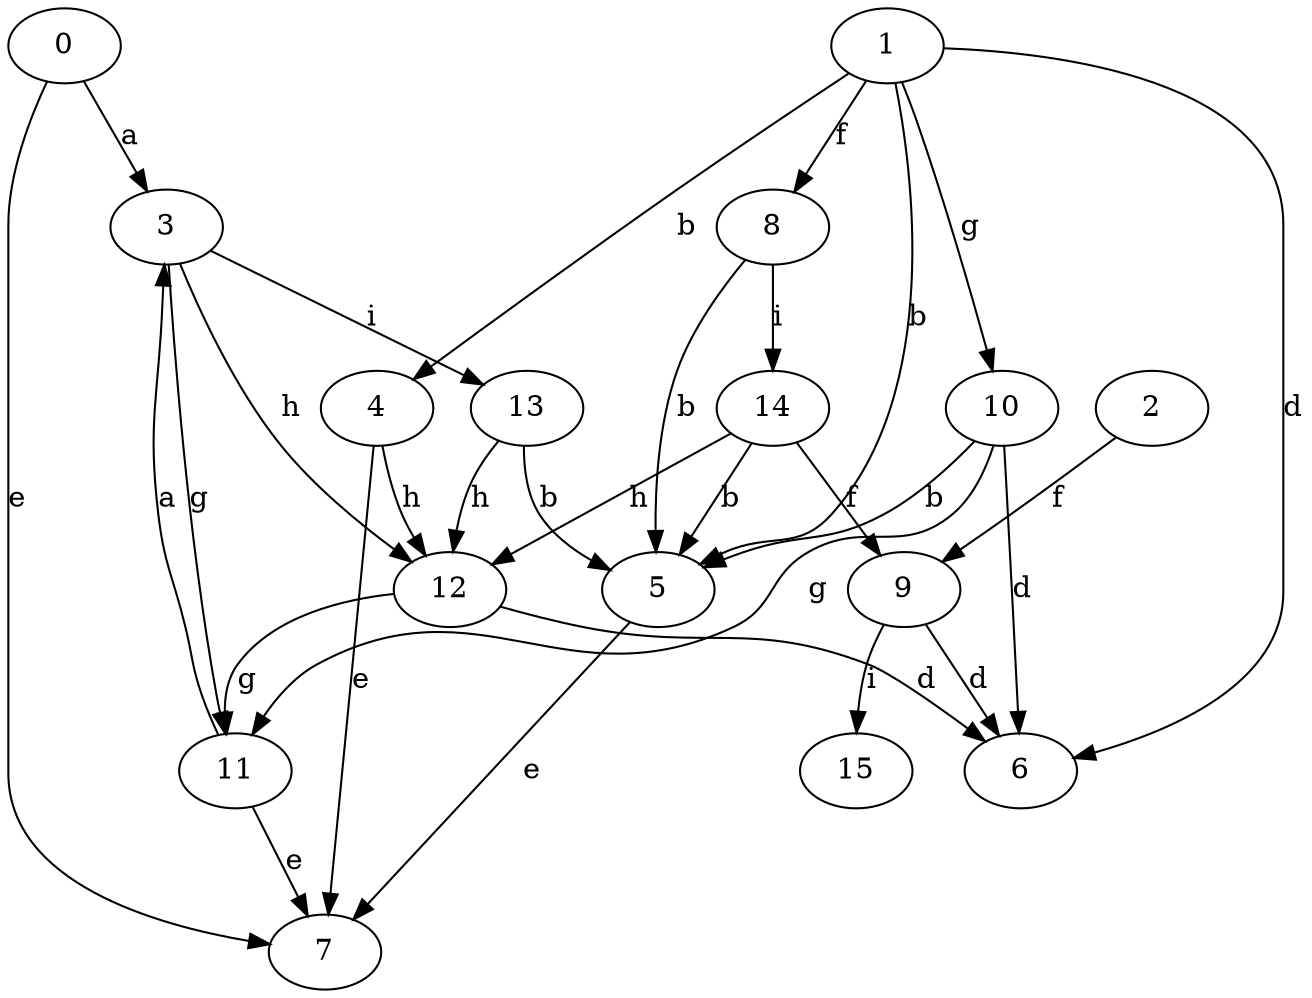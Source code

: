 strict digraph  {
0;
1;
2;
3;
4;
5;
6;
7;
8;
9;
10;
11;
12;
13;
14;
15;
0 -> 3  [label=a];
0 -> 7  [label=e];
1 -> 4  [label=b];
1 -> 5  [label=b];
1 -> 6  [label=d];
1 -> 8  [label=f];
1 -> 10  [label=g];
2 -> 9  [label=f];
3 -> 11  [label=g];
3 -> 12  [label=h];
3 -> 13  [label=i];
4 -> 7  [label=e];
4 -> 12  [label=h];
5 -> 7  [label=e];
8 -> 5  [label=b];
8 -> 14  [label=i];
9 -> 6  [label=d];
9 -> 15  [label=i];
10 -> 5  [label=b];
10 -> 6  [label=d];
10 -> 11  [label=g];
11 -> 3  [label=a];
11 -> 7  [label=e];
12 -> 6  [label=d];
12 -> 11  [label=g];
13 -> 5  [label=b];
13 -> 12  [label=h];
14 -> 5  [label=b];
14 -> 9  [label=f];
14 -> 12  [label=h];
}
